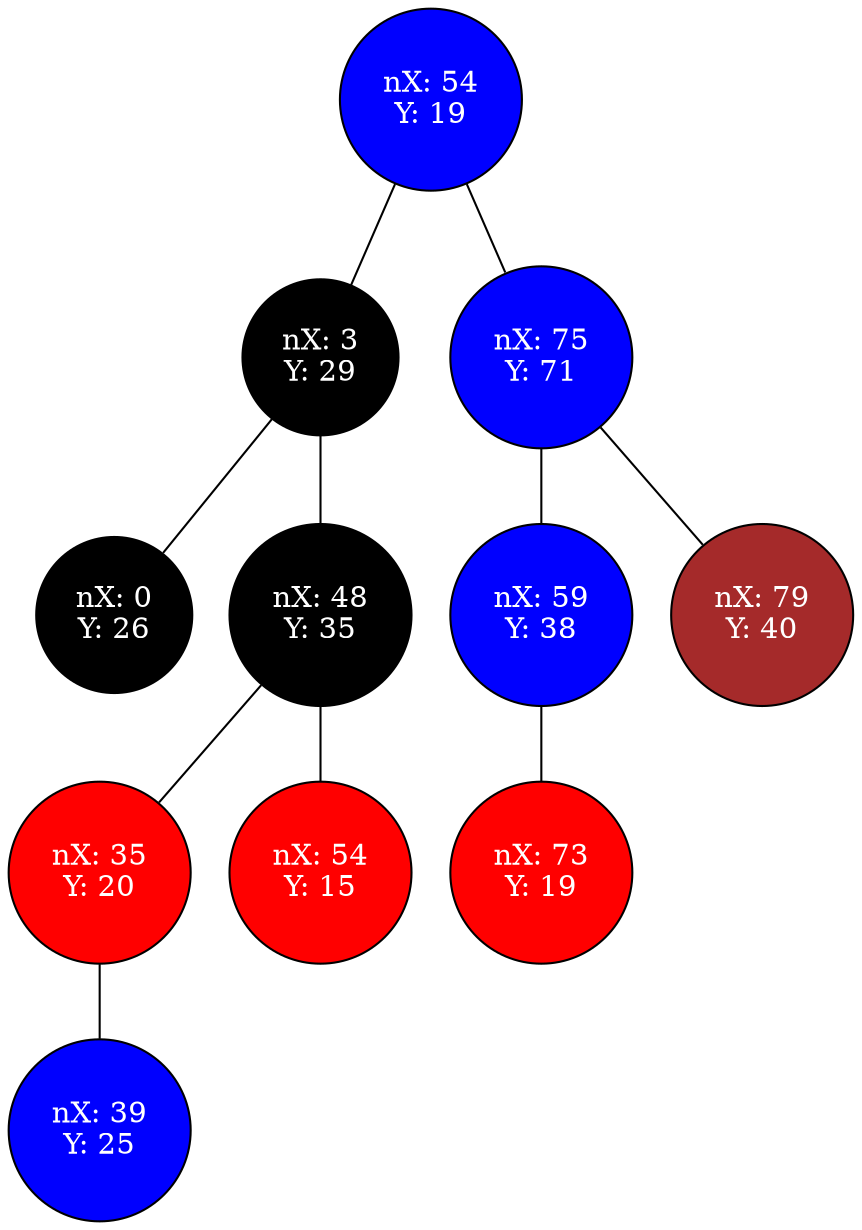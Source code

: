 graph G {
	rankdir=TB;
	node [shape=circle];
	"0x5abaa87a9430" [label="nX: 54\nY: 19", color=black, fontcolor=white, style=filled, fillcolor=blue];
	"0x5abaa87a9430" -- "0x5abaa87a8e00";
	"0x5abaa87a8e00" [label="nX: 3\nY: 29", color=black, fontcolor=white, style=filled, fillcolor=black];
	"0x5abaa87a8e00" -- "0x5abaa87a8f20";
	"0x5abaa87a8f20" [label="nX: 0\nY: 26", color=black, fontcolor=white, style=filled, fillcolor=black];
	"0x5abaa87a8e00" -- "0x5abaa87a8ce0";
	"0x5abaa87a8ce0" [label="nX: 48\nY: 35", color=black, fontcolor=white, style=filled, fillcolor=black];
	"0x5abaa87a8ce0" -- "0x5abaa87a9030";
	"0x5abaa87a9030" [label="nX: 35\nY: 20", color=black, fontcolor=white, style=filled, fillcolor=Red];
	"0x5abaa87a9030" -- "0x5abaa87a9340";
	"0x5abaa87a9340" [label="nX: 39\nY: 25", color=black, fontcolor=white, style=filled, fillcolor=blue];
	"0x5abaa87a8ce0" -- "0x5abaa87a9140";
	"0x5abaa87a9140" [label="nX: 54\nY: 15", color=black, fontcolor=white, style=filled, fillcolor=Red];
	"0x5abaa87a9430" -- "0x5abaa87a9610";
	"0x5abaa87a9610" [label="nX: 75\nY: 71", color=black, fontcolor=white, style=filled, fillcolor=blue];
	"0x5abaa87a9610" -- "0x5abaa87a9520";
	"0x5abaa87a9520" [label="nX: 59\nY: 38", color=black, fontcolor=white, style=filled, fillcolor=blue];
	"0x5abaa87a9520" -- "0x5abaa87a9250";
	"0x5abaa87a9250" [label="nX: 73\nY: 19", color=black, fontcolor=white, style=filled, fillcolor=Red];
	"0x5abaa87a9610" -- "0x5abaa87a9940";
	"0x5abaa87a9940" [label="nX: 79\nY: 40", color=black, fontcolor=white, style=filled, fillcolor=brown];
}
